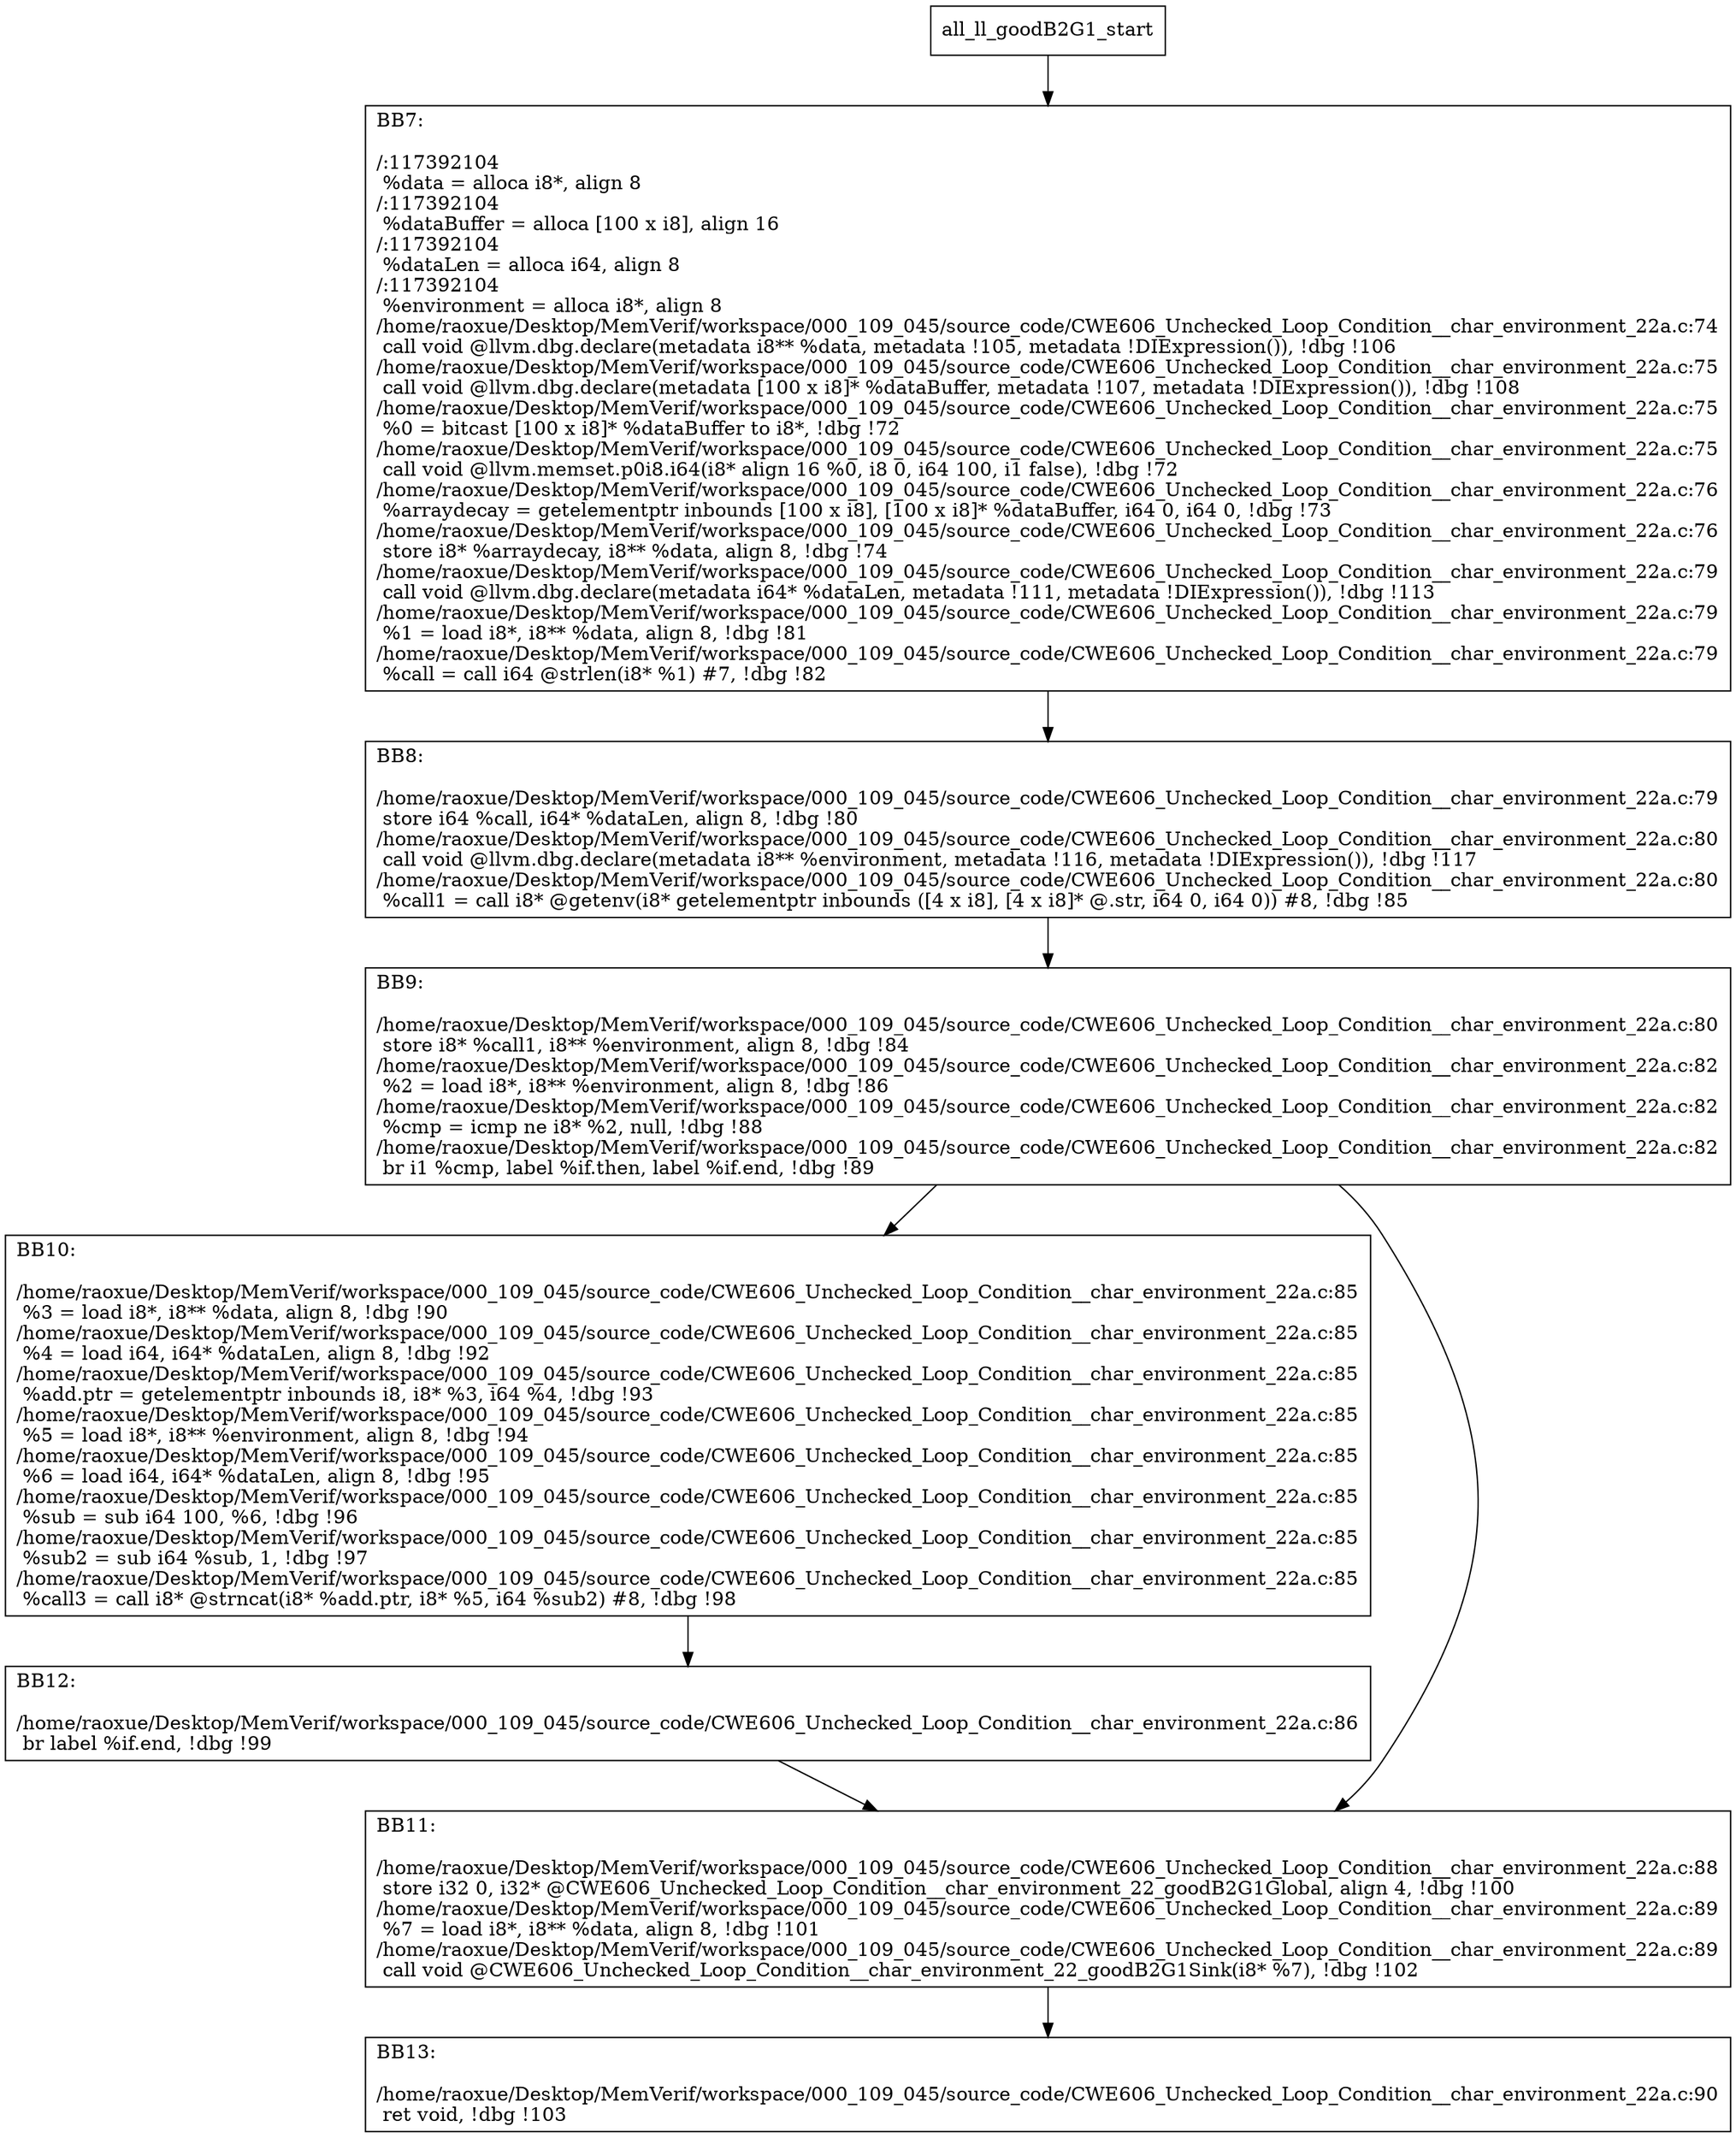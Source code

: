 digraph "CFG for'all_ll_goodB2G1' function" {
	BBall_ll_goodB2G1_start[shape=record,label="{all_ll_goodB2G1_start}"];
	BBall_ll_goodB2G1_start-> all_ll_goodB2G1BB7;
	all_ll_goodB2G1BB7 [shape=record, label="{BB7:\l\l/:117392104\l
  %data = alloca i8*, align 8\l
/:117392104\l
  %dataBuffer = alloca [100 x i8], align 16\l
/:117392104\l
  %dataLen = alloca i64, align 8\l
/:117392104\l
  %environment = alloca i8*, align 8\l
/home/raoxue/Desktop/MemVerif/workspace/000_109_045/source_code/CWE606_Unchecked_Loop_Condition__char_environment_22a.c:74\l
  call void @llvm.dbg.declare(metadata i8** %data, metadata !105, metadata !DIExpression()), !dbg !106\l
/home/raoxue/Desktop/MemVerif/workspace/000_109_045/source_code/CWE606_Unchecked_Loop_Condition__char_environment_22a.c:75\l
  call void @llvm.dbg.declare(metadata [100 x i8]* %dataBuffer, metadata !107, metadata !DIExpression()), !dbg !108\l
/home/raoxue/Desktop/MemVerif/workspace/000_109_045/source_code/CWE606_Unchecked_Loop_Condition__char_environment_22a.c:75\l
  %0 = bitcast [100 x i8]* %dataBuffer to i8*, !dbg !72\l
/home/raoxue/Desktop/MemVerif/workspace/000_109_045/source_code/CWE606_Unchecked_Loop_Condition__char_environment_22a.c:75\l
  call void @llvm.memset.p0i8.i64(i8* align 16 %0, i8 0, i64 100, i1 false), !dbg !72\l
/home/raoxue/Desktop/MemVerif/workspace/000_109_045/source_code/CWE606_Unchecked_Loop_Condition__char_environment_22a.c:76\l
  %arraydecay = getelementptr inbounds [100 x i8], [100 x i8]* %dataBuffer, i64 0, i64 0, !dbg !73\l
/home/raoxue/Desktop/MemVerif/workspace/000_109_045/source_code/CWE606_Unchecked_Loop_Condition__char_environment_22a.c:76\l
  store i8* %arraydecay, i8** %data, align 8, !dbg !74\l
/home/raoxue/Desktop/MemVerif/workspace/000_109_045/source_code/CWE606_Unchecked_Loop_Condition__char_environment_22a.c:79\l
  call void @llvm.dbg.declare(metadata i64* %dataLen, metadata !111, metadata !DIExpression()), !dbg !113\l
/home/raoxue/Desktop/MemVerif/workspace/000_109_045/source_code/CWE606_Unchecked_Loop_Condition__char_environment_22a.c:79\l
  %1 = load i8*, i8** %data, align 8, !dbg !81\l
/home/raoxue/Desktop/MemVerif/workspace/000_109_045/source_code/CWE606_Unchecked_Loop_Condition__char_environment_22a.c:79\l
  %call = call i64 @strlen(i8* %1) #7, !dbg !82\l
}"];
	all_ll_goodB2G1BB7-> all_ll_goodB2G1BB8;
	all_ll_goodB2G1BB8 [shape=record, label="{BB8:\l\l/home/raoxue/Desktop/MemVerif/workspace/000_109_045/source_code/CWE606_Unchecked_Loop_Condition__char_environment_22a.c:79\l
  store i64 %call, i64* %dataLen, align 8, !dbg !80\l
/home/raoxue/Desktop/MemVerif/workspace/000_109_045/source_code/CWE606_Unchecked_Loop_Condition__char_environment_22a.c:80\l
  call void @llvm.dbg.declare(metadata i8** %environment, metadata !116, metadata !DIExpression()), !dbg !117\l
/home/raoxue/Desktop/MemVerif/workspace/000_109_045/source_code/CWE606_Unchecked_Loop_Condition__char_environment_22a.c:80\l
  %call1 = call i8* @getenv(i8* getelementptr inbounds ([4 x i8], [4 x i8]* @.str, i64 0, i64 0)) #8, !dbg !85\l
}"];
	all_ll_goodB2G1BB8-> all_ll_goodB2G1BB9;
	all_ll_goodB2G1BB9 [shape=record, label="{BB9:\l\l/home/raoxue/Desktop/MemVerif/workspace/000_109_045/source_code/CWE606_Unchecked_Loop_Condition__char_environment_22a.c:80\l
  store i8* %call1, i8** %environment, align 8, !dbg !84\l
/home/raoxue/Desktop/MemVerif/workspace/000_109_045/source_code/CWE606_Unchecked_Loop_Condition__char_environment_22a.c:82\l
  %2 = load i8*, i8** %environment, align 8, !dbg !86\l
/home/raoxue/Desktop/MemVerif/workspace/000_109_045/source_code/CWE606_Unchecked_Loop_Condition__char_environment_22a.c:82\l
  %cmp = icmp ne i8* %2, null, !dbg !88\l
/home/raoxue/Desktop/MemVerif/workspace/000_109_045/source_code/CWE606_Unchecked_Loop_Condition__char_environment_22a.c:82\l
  br i1 %cmp, label %if.then, label %if.end, !dbg !89\l
}"];
	all_ll_goodB2G1BB9-> all_ll_goodB2G1BB10;
	all_ll_goodB2G1BB9-> all_ll_goodB2G1BB11;
	all_ll_goodB2G1BB10 [shape=record, label="{BB10:\l\l/home/raoxue/Desktop/MemVerif/workspace/000_109_045/source_code/CWE606_Unchecked_Loop_Condition__char_environment_22a.c:85\l
  %3 = load i8*, i8** %data, align 8, !dbg !90\l
/home/raoxue/Desktop/MemVerif/workspace/000_109_045/source_code/CWE606_Unchecked_Loop_Condition__char_environment_22a.c:85\l
  %4 = load i64, i64* %dataLen, align 8, !dbg !92\l
/home/raoxue/Desktop/MemVerif/workspace/000_109_045/source_code/CWE606_Unchecked_Loop_Condition__char_environment_22a.c:85\l
  %add.ptr = getelementptr inbounds i8, i8* %3, i64 %4, !dbg !93\l
/home/raoxue/Desktop/MemVerif/workspace/000_109_045/source_code/CWE606_Unchecked_Loop_Condition__char_environment_22a.c:85\l
  %5 = load i8*, i8** %environment, align 8, !dbg !94\l
/home/raoxue/Desktop/MemVerif/workspace/000_109_045/source_code/CWE606_Unchecked_Loop_Condition__char_environment_22a.c:85\l
  %6 = load i64, i64* %dataLen, align 8, !dbg !95\l
/home/raoxue/Desktop/MemVerif/workspace/000_109_045/source_code/CWE606_Unchecked_Loop_Condition__char_environment_22a.c:85\l
  %sub = sub i64 100, %6, !dbg !96\l
/home/raoxue/Desktop/MemVerif/workspace/000_109_045/source_code/CWE606_Unchecked_Loop_Condition__char_environment_22a.c:85\l
  %sub2 = sub i64 %sub, 1, !dbg !97\l
/home/raoxue/Desktop/MemVerif/workspace/000_109_045/source_code/CWE606_Unchecked_Loop_Condition__char_environment_22a.c:85\l
  %call3 = call i8* @strncat(i8* %add.ptr, i8* %5, i64 %sub2) #8, !dbg !98\l
}"];
	all_ll_goodB2G1BB10-> all_ll_goodB2G1BB12;
	all_ll_goodB2G1BB12 [shape=record, label="{BB12:\l\l/home/raoxue/Desktop/MemVerif/workspace/000_109_045/source_code/CWE606_Unchecked_Loop_Condition__char_environment_22a.c:86\l
  br label %if.end, !dbg !99\l
}"];
	all_ll_goodB2G1BB12-> all_ll_goodB2G1BB11;
	all_ll_goodB2G1BB11 [shape=record, label="{BB11:\l\l/home/raoxue/Desktop/MemVerif/workspace/000_109_045/source_code/CWE606_Unchecked_Loop_Condition__char_environment_22a.c:88\l
  store i32 0, i32* @CWE606_Unchecked_Loop_Condition__char_environment_22_goodB2G1Global, align 4, !dbg !100\l
/home/raoxue/Desktop/MemVerif/workspace/000_109_045/source_code/CWE606_Unchecked_Loop_Condition__char_environment_22a.c:89\l
  %7 = load i8*, i8** %data, align 8, !dbg !101\l
/home/raoxue/Desktop/MemVerif/workspace/000_109_045/source_code/CWE606_Unchecked_Loop_Condition__char_environment_22a.c:89\l
  call void @CWE606_Unchecked_Loop_Condition__char_environment_22_goodB2G1Sink(i8* %7), !dbg !102\l
}"];
	all_ll_goodB2G1BB11-> all_ll_goodB2G1BB13;
	all_ll_goodB2G1BB13 [shape=record, label="{BB13:\l\l/home/raoxue/Desktop/MemVerif/workspace/000_109_045/source_code/CWE606_Unchecked_Loop_Condition__char_environment_22a.c:90\l
  ret void, !dbg !103\l
}"];
}
